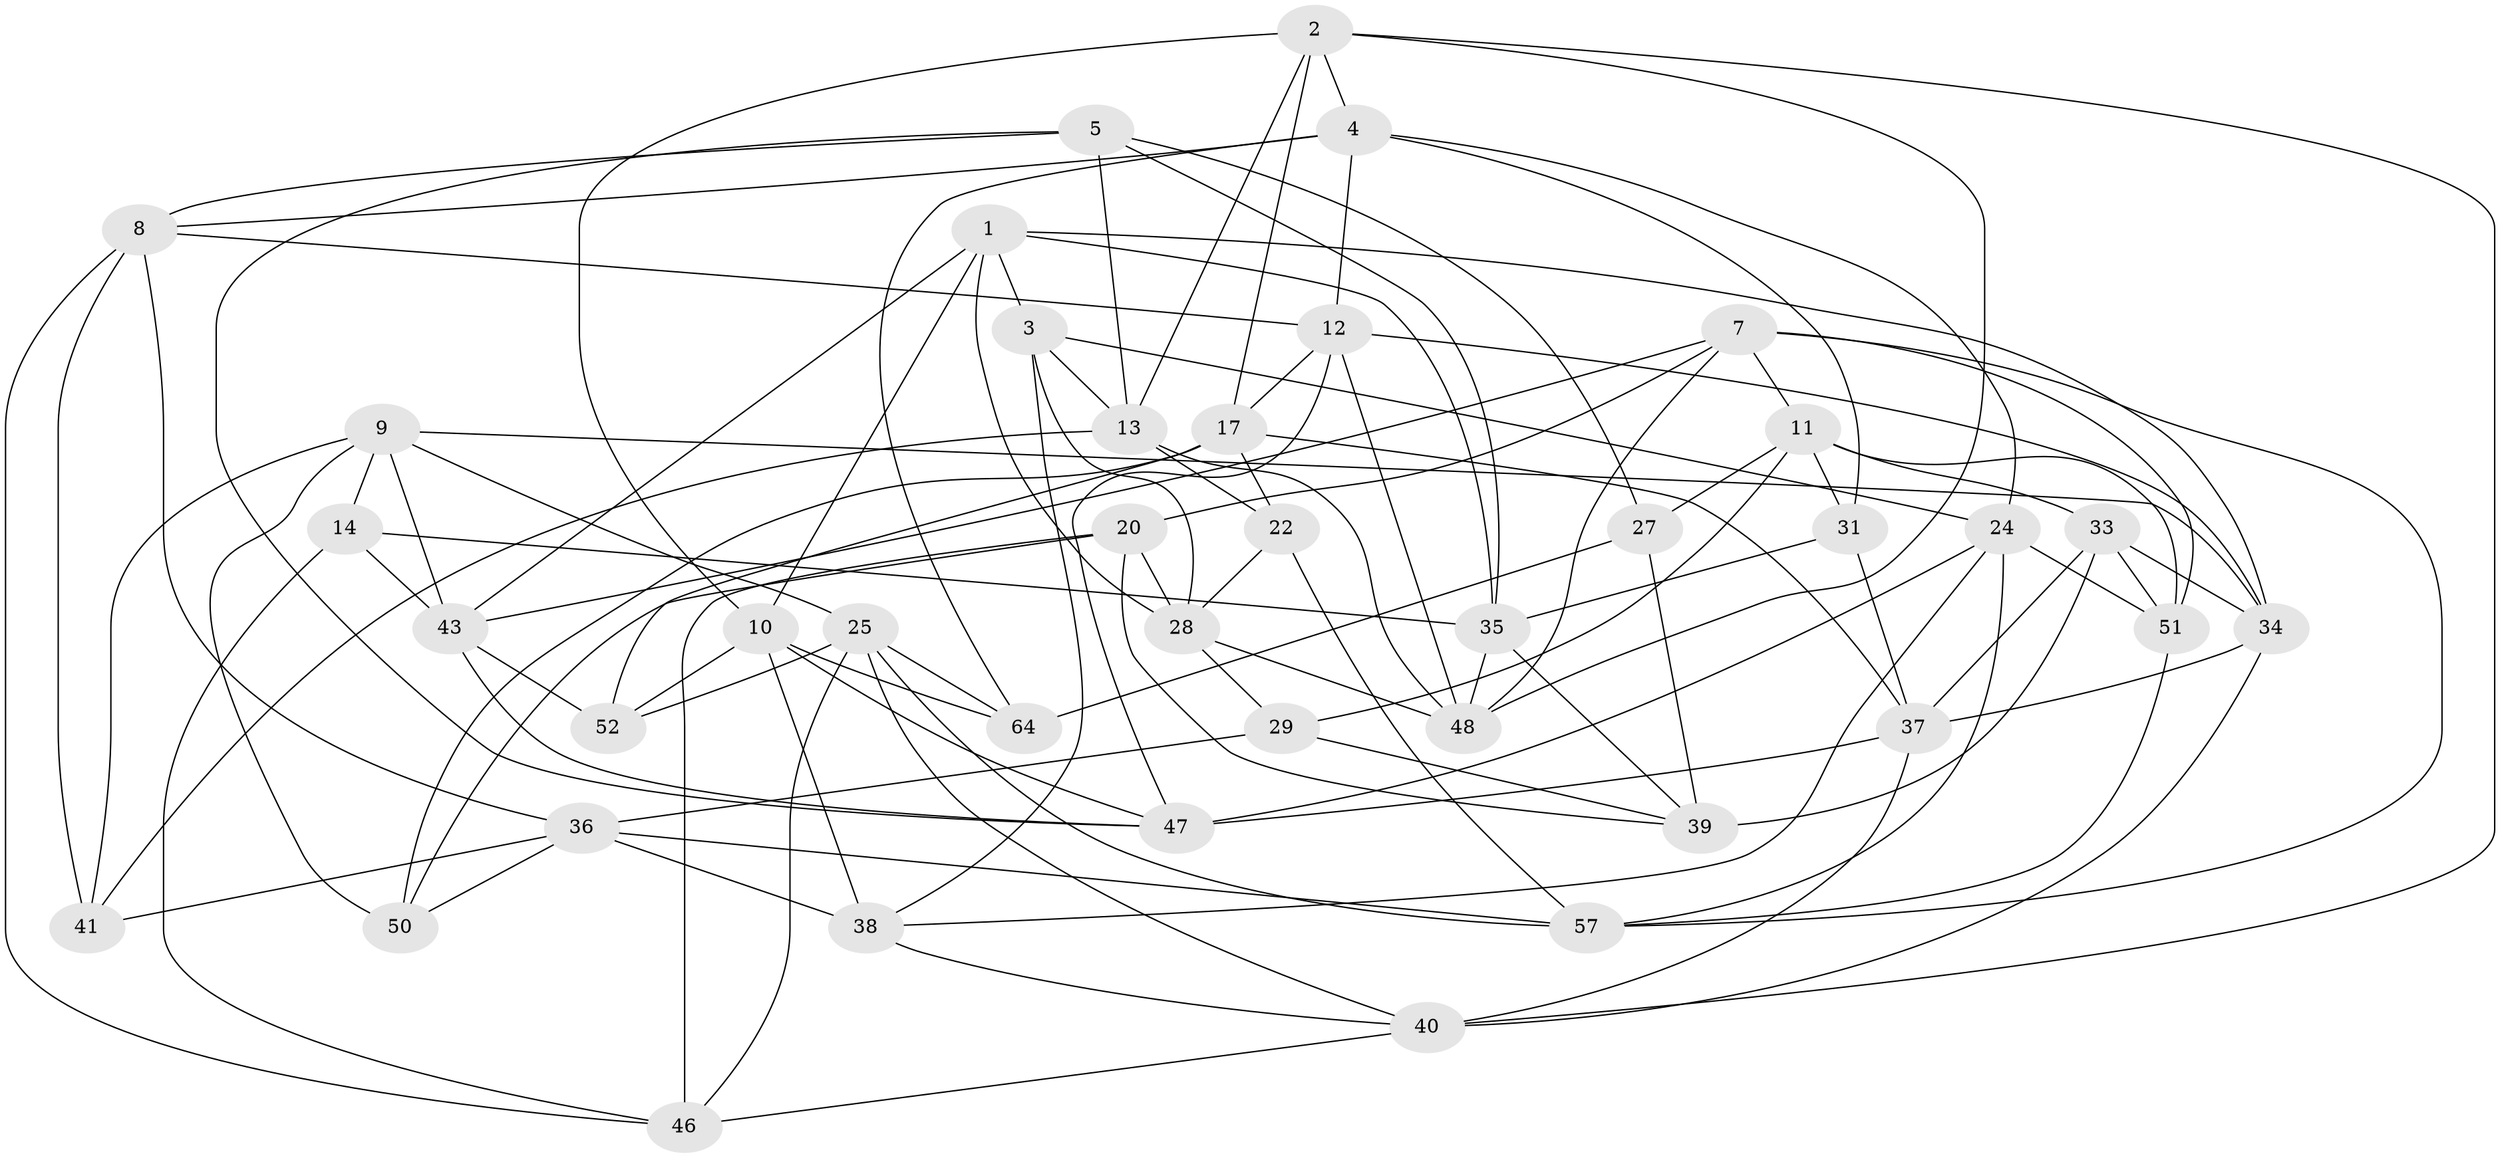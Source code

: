// original degree distribution, {4: 1.0}
// Generated by graph-tools (version 1.1) at 2025/42/03/06/25 10:42:19]
// undirected, 40 vertices, 107 edges
graph export_dot {
graph [start="1"]
  node [color=gray90,style=filled];
  1 [super="+66"];
  2 [super="+21"];
  3 [super="+6"];
  4 [super="+45"];
  5 [super="+32"];
  7 [super="+18"];
  8 [super="+68"];
  9 [super="+16"];
  10 [super="+26"];
  11 [super="+15"];
  12 [super="+23"];
  13 [super="+49"];
  14;
  17 [super="+19"];
  20 [super="+30"];
  22;
  24 [super="+58"];
  25 [super="+56"];
  27 [super="+60"];
  28 [super="+42"];
  29;
  31;
  33 [super="+61"];
  34 [super="+72"];
  35 [super="+70"];
  36 [super="+62"];
  37 [super="+67"];
  38 [super="+44"];
  39 [super="+55"];
  40 [super="+54"];
  41;
  43 [super="+53"];
  46 [super="+69"];
  47 [super="+59"];
  48 [super="+71"];
  50;
  51 [super="+65"];
  52;
  57 [super="+63"];
  64;
  1 -- 10;
  1 -- 43;
  1 -- 35;
  1 -- 3;
  1 -- 28;
  1 -- 34;
  2 -- 17;
  2 -- 4;
  2 -- 48;
  2 -- 40;
  2 -- 13;
  2 -- 10;
  3 -- 38 [weight=2];
  3 -- 13;
  3 -- 28;
  3 -- 24;
  4 -- 64;
  4 -- 31;
  4 -- 8;
  4 -- 24;
  4 -- 12;
  5 -- 27 [weight=2];
  5 -- 13;
  5 -- 8;
  5 -- 35;
  5 -- 47;
  7 -- 11;
  7 -- 48;
  7 -- 20;
  7 -- 51;
  7 -- 43;
  7 -- 57;
  8 -- 46;
  8 -- 41;
  8 -- 12;
  8 -- 36;
  9 -- 43;
  9 -- 41;
  9 -- 14;
  9 -- 50;
  9 -- 25;
  9 -- 34;
  10 -- 52;
  10 -- 47;
  10 -- 64;
  10 -- 38;
  11 -- 33;
  11 -- 27;
  11 -- 29;
  11 -- 31;
  11 -- 51;
  12 -- 34;
  12 -- 48;
  12 -- 47;
  12 -- 17;
  13 -- 22;
  13 -- 48;
  13 -- 41;
  14 -- 46;
  14 -- 35;
  14 -- 43;
  17 -- 52;
  17 -- 22;
  17 -- 50;
  17 -- 37;
  20 -- 46 [weight=2];
  20 -- 50;
  20 -- 39;
  20 -- 28;
  22 -- 28;
  22 -- 57;
  24 -- 51;
  24 -- 38;
  24 -- 47;
  24 -- 57;
  25 -- 64;
  25 -- 57;
  25 -- 40;
  25 -- 52;
  25 -- 46;
  27 -- 39 [weight=2];
  27 -- 64;
  28 -- 29;
  28 -- 48;
  29 -- 36;
  29 -- 39;
  31 -- 35;
  31 -- 37;
  33 -- 37;
  33 -- 51 [weight=2];
  33 -- 34;
  33 -- 39;
  34 -- 40;
  34 -- 37;
  35 -- 48;
  35 -- 39;
  36 -- 57;
  36 -- 41;
  36 -- 50;
  36 -- 38;
  37 -- 47;
  37 -- 40;
  38 -- 40;
  40 -- 46;
  43 -- 52;
  43 -- 47;
  51 -- 57;
}
